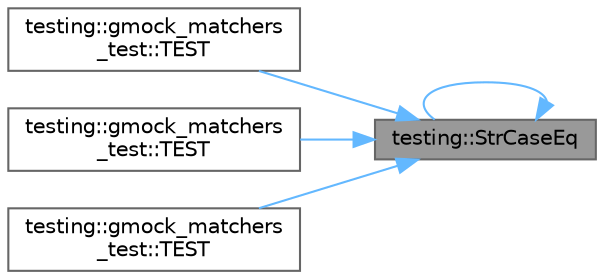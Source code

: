 digraph "testing::StrCaseEq"
{
 // LATEX_PDF_SIZE
  bgcolor="transparent";
  edge [fontname=Helvetica,fontsize=10,labelfontname=Helvetica,labelfontsize=10];
  node [fontname=Helvetica,fontsize=10,shape=box,height=0.2,width=0.4];
  rankdir="RL";
  Node1 [id="Node000001",label="testing::StrCaseEq",height=0.2,width=0.4,color="gray40", fillcolor="grey60", style="filled", fontcolor="black",tooltip=" "];
  Node1 -> Node1 [id="edge1_Node000001_Node000001",dir="back",color="steelblue1",style="solid",tooltip=" "];
  Node1 -> Node2 [id="edge2_Node000001_Node000002",dir="back",color="steelblue1",style="solid",tooltip=" "];
  Node2 [id="Node000002",label="testing::gmock_matchers\l_test::TEST",height=0.2,width=0.4,color="grey40", fillcolor="white", style="filled",URL="$namespacetesting_1_1gmock__matchers__test.html#ab4fb6542ea3a7789850668a9266a80ef",tooltip=" "];
  Node1 -> Node3 [id="edge3_Node000001_Node000003",dir="back",color="steelblue1",style="solid",tooltip=" "];
  Node3 [id="Node000003",label="testing::gmock_matchers\l_test::TEST",height=0.2,width=0.4,color="grey40", fillcolor="white", style="filled",URL="$namespacetesting_1_1gmock__matchers__test.html#ae0c0b82b3895923747dc70cb9339a8dc",tooltip=" "];
  Node1 -> Node4 [id="edge4_Node000001_Node000004",dir="back",color="steelblue1",style="solid",tooltip=" "];
  Node4 [id="Node000004",label="testing::gmock_matchers\l_test::TEST",height=0.2,width=0.4,color="grey40", fillcolor="white", style="filled",URL="$namespacetesting_1_1gmock__matchers__test.html#aa159c9a52c6dc18cb7f214fbb5bddece",tooltip=" "];
}
